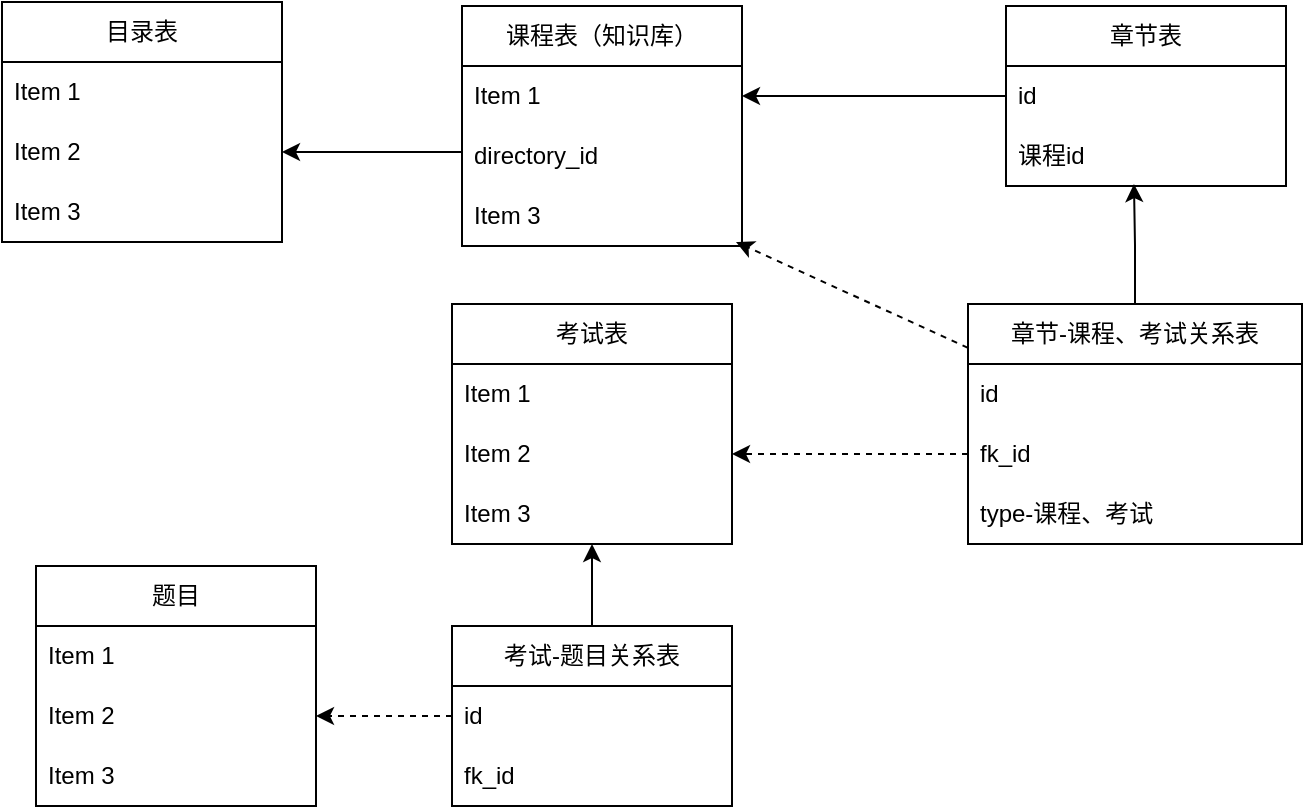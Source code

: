 <mxfile version="21.1.5" type="github">
  <diagram name="第 1 页" id="eOh4oNWU0r7mMRByje_H">
    <mxGraphModel dx="1434" dy="764" grid="0" gridSize="10" guides="1" tooltips="1" connect="1" arrows="1" fold="1" page="1" pageScale="1" pageWidth="827" pageHeight="1169" math="0" shadow="0">
      <root>
        <mxCell id="0" />
        <mxCell id="1" parent="0" />
        <mxCell id="KgOEEdcSn_n5WbXa5CvZ-5" style="edgeStyle=orthogonalEdgeStyle;rounded=0;orthogonalLoop=1;jettySize=auto;html=1;" edge="1" parent="1" source="Ftb8nda0iB5zREk7BjG6-8" target="KgOEEdcSn_n5WbXa5CvZ-3">
          <mxGeometry relative="1" as="geometry">
            <Array as="points">
              <mxPoint x="239" y="434" />
              <mxPoint x="239" y="434" />
            </Array>
          </mxGeometry>
        </mxCell>
        <mxCell id="Ftb8nda0iB5zREk7BjG6-8" value="课程表（知识库）" style="swimlane;fontStyle=0;childLayout=stackLayout;horizontal=1;startSize=30;horizontalStack=0;resizeParent=1;resizeParentMax=0;resizeLast=0;collapsible=1;marginBottom=0;whiteSpace=wrap;html=1;" parent="1" vertex="1">
          <mxGeometry x="249" y="361" width="140" height="120" as="geometry" />
        </mxCell>
        <mxCell id="Ftb8nda0iB5zREk7BjG6-9" value="Item 1" style="text;strokeColor=none;fillColor=none;align=left;verticalAlign=middle;spacingLeft=4;spacingRight=4;overflow=hidden;points=[[0,0.5],[1,0.5]];portConstraint=eastwest;rotatable=0;whiteSpace=wrap;html=1;" parent="Ftb8nda0iB5zREk7BjG6-8" vertex="1">
          <mxGeometry y="30" width="140" height="30" as="geometry" />
        </mxCell>
        <mxCell id="Ftb8nda0iB5zREk7BjG6-10" value="directory_id" style="text;strokeColor=none;fillColor=none;align=left;verticalAlign=middle;spacingLeft=4;spacingRight=4;overflow=hidden;points=[[0,0.5],[1,0.5]];portConstraint=eastwest;rotatable=0;whiteSpace=wrap;html=1;" parent="Ftb8nda0iB5zREk7BjG6-8" vertex="1">
          <mxGeometry y="60" width="140" height="30" as="geometry" />
        </mxCell>
        <mxCell id="Ftb8nda0iB5zREk7BjG6-11" value="Item 3" style="text;strokeColor=none;fillColor=none;align=left;verticalAlign=middle;spacingLeft=4;spacingRight=4;overflow=hidden;points=[[0,0.5],[1,0.5]];portConstraint=eastwest;rotatable=0;whiteSpace=wrap;html=1;" parent="Ftb8nda0iB5zREk7BjG6-8" vertex="1">
          <mxGeometry y="90" width="140" height="30" as="geometry" />
        </mxCell>
        <mxCell id="Ftb8nda0iB5zREk7BjG6-40" style="edgeStyle=orthogonalEdgeStyle;rounded=0;orthogonalLoop=1;jettySize=auto;html=1;entryX=0.457;entryY=0.967;entryDx=0;entryDy=0;entryPerimeter=0;" parent="1" source="Ftb8nda0iB5zREk7BjG6-27" target="Ftb8nda0iB5zREk7BjG6-37" edge="1">
          <mxGeometry relative="1" as="geometry" />
        </mxCell>
        <mxCell id="Ftb8nda0iB5zREk7BjG6-41" style="rounded=0;orthogonalLoop=1;jettySize=auto;html=1;dashed=1;" parent="1" source="Ftb8nda0iB5zREk7BjG6-27" edge="1">
          <mxGeometry relative="1" as="geometry">
            <mxPoint x="386" y="479" as="targetPoint" />
          </mxGeometry>
        </mxCell>
        <mxCell id="Ftb8nda0iB5zREk7BjG6-27" value="章节-课程、考试关系表" style="swimlane;fontStyle=0;childLayout=stackLayout;horizontal=1;startSize=30;horizontalStack=0;resizeParent=1;resizeParentMax=0;resizeLast=0;collapsible=1;marginBottom=0;whiteSpace=wrap;html=1;" parent="1" vertex="1">
          <mxGeometry x="502" y="510" width="167" height="120" as="geometry" />
        </mxCell>
        <mxCell id="Ftb8nda0iB5zREk7BjG6-28" value="id" style="text;strokeColor=none;fillColor=none;align=left;verticalAlign=middle;spacingLeft=4;spacingRight=4;overflow=hidden;points=[[0,0.5],[1,0.5]];portConstraint=eastwest;rotatable=0;whiteSpace=wrap;html=1;" parent="Ftb8nda0iB5zREk7BjG6-27" vertex="1">
          <mxGeometry y="30" width="167" height="30" as="geometry" />
        </mxCell>
        <mxCell id="Ftb8nda0iB5zREk7BjG6-29" value="fk_id" style="text;strokeColor=none;fillColor=none;align=left;verticalAlign=middle;spacingLeft=4;spacingRight=4;overflow=hidden;points=[[0,0.5],[1,0.5]];portConstraint=eastwest;rotatable=0;whiteSpace=wrap;html=1;" parent="Ftb8nda0iB5zREk7BjG6-27" vertex="1">
          <mxGeometry y="60" width="167" height="30" as="geometry" />
        </mxCell>
        <mxCell id="Ftb8nda0iB5zREk7BjG6-30" value="type-课程、考试" style="text;strokeColor=none;fillColor=none;align=left;verticalAlign=middle;spacingLeft=4;spacingRight=4;overflow=hidden;points=[[0,0.5],[1,0.5]];portConstraint=eastwest;rotatable=0;whiteSpace=wrap;html=1;" parent="Ftb8nda0iB5zREk7BjG6-27" vertex="1">
          <mxGeometry y="90" width="167" height="30" as="geometry" />
        </mxCell>
        <mxCell id="Ftb8nda0iB5zREk7BjG6-31" value="考试表" style="swimlane;fontStyle=0;childLayout=stackLayout;horizontal=1;startSize=30;horizontalStack=0;resizeParent=1;resizeParentMax=0;resizeLast=0;collapsible=1;marginBottom=0;whiteSpace=wrap;html=1;" parent="1" vertex="1">
          <mxGeometry x="244" y="510" width="140" height="120" as="geometry" />
        </mxCell>
        <mxCell id="Ftb8nda0iB5zREk7BjG6-32" value="Item 1" style="text;strokeColor=none;fillColor=none;align=left;verticalAlign=middle;spacingLeft=4;spacingRight=4;overflow=hidden;points=[[0,0.5],[1,0.5]];portConstraint=eastwest;rotatable=0;whiteSpace=wrap;html=1;" parent="Ftb8nda0iB5zREk7BjG6-31" vertex="1">
          <mxGeometry y="30" width="140" height="30" as="geometry" />
        </mxCell>
        <mxCell id="Ftb8nda0iB5zREk7BjG6-33" value="Item 2" style="text;strokeColor=none;fillColor=none;align=left;verticalAlign=middle;spacingLeft=4;spacingRight=4;overflow=hidden;points=[[0,0.5],[1,0.5]];portConstraint=eastwest;rotatable=0;whiteSpace=wrap;html=1;" parent="Ftb8nda0iB5zREk7BjG6-31" vertex="1">
          <mxGeometry y="60" width="140" height="30" as="geometry" />
        </mxCell>
        <mxCell id="Ftb8nda0iB5zREk7BjG6-34" value="Item 3" style="text;strokeColor=none;fillColor=none;align=left;verticalAlign=middle;spacingLeft=4;spacingRight=4;overflow=hidden;points=[[0,0.5],[1,0.5]];portConstraint=eastwest;rotatable=0;whiteSpace=wrap;html=1;" parent="Ftb8nda0iB5zREk7BjG6-31" vertex="1">
          <mxGeometry y="90" width="140" height="30" as="geometry" />
        </mxCell>
        <mxCell id="Ftb8nda0iB5zREk7BjG6-39" style="edgeStyle=orthogonalEdgeStyle;rounded=0;orthogonalLoop=1;jettySize=auto;html=1;" parent="1" source="Ftb8nda0iB5zREk7BjG6-35" target="Ftb8nda0iB5zREk7BjG6-9" edge="1">
          <mxGeometry relative="1" as="geometry" />
        </mxCell>
        <mxCell id="Ftb8nda0iB5zREk7BjG6-35" value="章节表" style="swimlane;fontStyle=0;childLayout=stackLayout;horizontal=1;startSize=30;horizontalStack=0;resizeParent=1;resizeParentMax=0;resizeLast=0;collapsible=1;marginBottom=0;whiteSpace=wrap;html=1;" parent="1" vertex="1">
          <mxGeometry x="521" y="361" width="140" height="90" as="geometry" />
        </mxCell>
        <mxCell id="Ftb8nda0iB5zREk7BjG6-36" value="id" style="text;strokeColor=none;fillColor=none;align=left;verticalAlign=middle;spacingLeft=4;spacingRight=4;overflow=hidden;points=[[0,0.5],[1,0.5]];portConstraint=eastwest;rotatable=0;whiteSpace=wrap;html=1;" parent="Ftb8nda0iB5zREk7BjG6-35" vertex="1">
          <mxGeometry y="30" width="140" height="30" as="geometry" />
        </mxCell>
        <mxCell id="Ftb8nda0iB5zREk7BjG6-37" value="课程id" style="text;strokeColor=none;fillColor=none;align=left;verticalAlign=middle;spacingLeft=4;spacingRight=4;overflow=hidden;points=[[0,0.5],[1,0.5]];portConstraint=eastwest;rotatable=0;whiteSpace=wrap;html=1;" parent="Ftb8nda0iB5zREk7BjG6-35" vertex="1">
          <mxGeometry y="60" width="140" height="30" as="geometry" />
        </mxCell>
        <mxCell id="Ftb8nda0iB5zREk7BjG6-42" style="edgeStyle=orthogonalEdgeStyle;rounded=0;orthogonalLoop=1;jettySize=auto;html=1;entryX=1;entryY=0.5;entryDx=0;entryDy=0;dashed=1;" parent="1" source="Ftb8nda0iB5zREk7BjG6-29" target="Ftb8nda0iB5zREk7BjG6-33" edge="1">
          <mxGeometry relative="1" as="geometry" />
        </mxCell>
        <mxCell id="Ftb8nda0iB5zREk7BjG6-43" value="题目" style="swimlane;fontStyle=0;childLayout=stackLayout;horizontal=1;startSize=30;horizontalStack=0;resizeParent=1;resizeParentMax=0;resizeLast=0;collapsible=1;marginBottom=0;whiteSpace=wrap;html=1;" parent="1" vertex="1">
          <mxGeometry x="36" y="641" width="140" height="120" as="geometry" />
        </mxCell>
        <mxCell id="Ftb8nda0iB5zREk7BjG6-44" value="Item 1" style="text;strokeColor=none;fillColor=none;align=left;verticalAlign=middle;spacingLeft=4;spacingRight=4;overflow=hidden;points=[[0,0.5],[1,0.5]];portConstraint=eastwest;rotatable=0;whiteSpace=wrap;html=1;" parent="Ftb8nda0iB5zREk7BjG6-43" vertex="1">
          <mxGeometry y="30" width="140" height="30" as="geometry" />
        </mxCell>
        <mxCell id="Ftb8nda0iB5zREk7BjG6-45" value="Item 2" style="text;strokeColor=none;fillColor=none;align=left;verticalAlign=middle;spacingLeft=4;spacingRight=4;overflow=hidden;points=[[0,0.5],[1,0.5]];portConstraint=eastwest;rotatable=0;whiteSpace=wrap;html=1;" parent="Ftb8nda0iB5zREk7BjG6-43" vertex="1">
          <mxGeometry y="60" width="140" height="30" as="geometry" />
        </mxCell>
        <mxCell id="Ftb8nda0iB5zREk7BjG6-46" value="Item 3" style="text;strokeColor=none;fillColor=none;align=left;verticalAlign=middle;spacingLeft=4;spacingRight=4;overflow=hidden;points=[[0,0.5],[1,0.5]];portConstraint=eastwest;rotatable=0;whiteSpace=wrap;html=1;" parent="Ftb8nda0iB5zREk7BjG6-43" vertex="1">
          <mxGeometry y="90" width="140" height="30" as="geometry" />
        </mxCell>
        <mxCell id="Ftb8nda0iB5zREk7BjG6-51" style="edgeStyle=orthogonalEdgeStyle;rounded=0;orthogonalLoop=1;jettySize=auto;html=1;entryX=0.5;entryY=1;entryDx=0;entryDy=0;" parent="1" source="Ftb8nda0iB5zREk7BjG6-47" target="Ftb8nda0iB5zREk7BjG6-31" edge="1">
          <mxGeometry relative="1" as="geometry" />
        </mxCell>
        <mxCell id="Ftb8nda0iB5zREk7BjG6-62" style="edgeStyle=orthogonalEdgeStyle;rounded=0;orthogonalLoop=1;jettySize=auto;html=1;dashed=1;" parent="1" source="Ftb8nda0iB5zREk7BjG6-47" target="Ftb8nda0iB5zREk7BjG6-45" edge="1">
          <mxGeometry relative="1" as="geometry" />
        </mxCell>
        <mxCell id="Ftb8nda0iB5zREk7BjG6-47" value="考试-题目关系表" style="swimlane;fontStyle=0;childLayout=stackLayout;horizontal=1;startSize=30;horizontalStack=0;resizeParent=1;resizeParentMax=0;resizeLast=0;collapsible=1;marginBottom=0;whiteSpace=wrap;html=1;" parent="1" vertex="1">
          <mxGeometry x="244" y="671" width="140" height="90" as="geometry" />
        </mxCell>
        <mxCell id="Ftb8nda0iB5zREk7BjG6-48" value="id" style="text;strokeColor=none;fillColor=none;align=left;verticalAlign=middle;spacingLeft=4;spacingRight=4;overflow=hidden;points=[[0,0.5],[1,0.5]];portConstraint=eastwest;rotatable=0;whiteSpace=wrap;html=1;" parent="Ftb8nda0iB5zREk7BjG6-47" vertex="1">
          <mxGeometry y="30" width="140" height="30" as="geometry" />
        </mxCell>
        <mxCell id="Ftb8nda0iB5zREk7BjG6-49" value="fk_id" style="text;strokeColor=none;fillColor=none;align=left;verticalAlign=middle;spacingLeft=4;spacingRight=4;overflow=hidden;points=[[0,0.5],[1,0.5]];portConstraint=eastwest;rotatable=0;whiteSpace=wrap;html=1;" parent="Ftb8nda0iB5zREk7BjG6-47" vertex="1">
          <mxGeometry y="60" width="140" height="30" as="geometry" />
        </mxCell>
        <mxCell id="KgOEEdcSn_n5WbXa5CvZ-1" value="目录表" style="swimlane;fontStyle=0;childLayout=stackLayout;horizontal=1;startSize=30;horizontalStack=0;resizeParent=1;resizeParentMax=0;resizeLast=0;collapsible=1;marginBottom=0;whiteSpace=wrap;html=1;" vertex="1" parent="1">
          <mxGeometry x="19" y="359" width="140" height="120" as="geometry" />
        </mxCell>
        <mxCell id="KgOEEdcSn_n5WbXa5CvZ-2" value="Item 1" style="text;strokeColor=none;fillColor=none;align=left;verticalAlign=middle;spacingLeft=4;spacingRight=4;overflow=hidden;points=[[0,0.5],[1,0.5]];portConstraint=eastwest;rotatable=0;whiteSpace=wrap;html=1;" vertex="1" parent="KgOEEdcSn_n5WbXa5CvZ-1">
          <mxGeometry y="30" width="140" height="30" as="geometry" />
        </mxCell>
        <mxCell id="KgOEEdcSn_n5WbXa5CvZ-3" value="Item 2" style="text;strokeColor=none;fillColor=none;align=left;verticalAlign=middle;spacingLeft=4;spacingRight=4;overflow=hidden;points=[[0,0.5],[1,0.5]];portConstraint=eastwest;rotatable=0;whiteSpace=wrap;html=1;" vertex="1" parent="KgOEEdcSn_n5WbXa5CvZ-1">
          <mxGeometry y="60" width="140" height="30" as="geometry" />
        </mxCell>
        <mxCell id="KgOEEdcSn_n5WbXa5CvZ-4" value="Item 3" style="text;strokeColor=none;fillColor=none;align=left;verticalAlign=middle;spacingLeft=4;spacingRight=4;overflow=hidden;points=[[0,0.5],[1,0.5]];portConstraint=eastwest;rotatable=0;whiteSpace=wrap;html=1;" vertex="1" parent="KgOEEdcSn_n5WbXa5CvZ-1">
          <mxGeometry y="90" width="140" height="30" as="geometry" />
        </mxCell>
      </root>
    </mxGraphModel>
  </diagram>
</mxfile>
